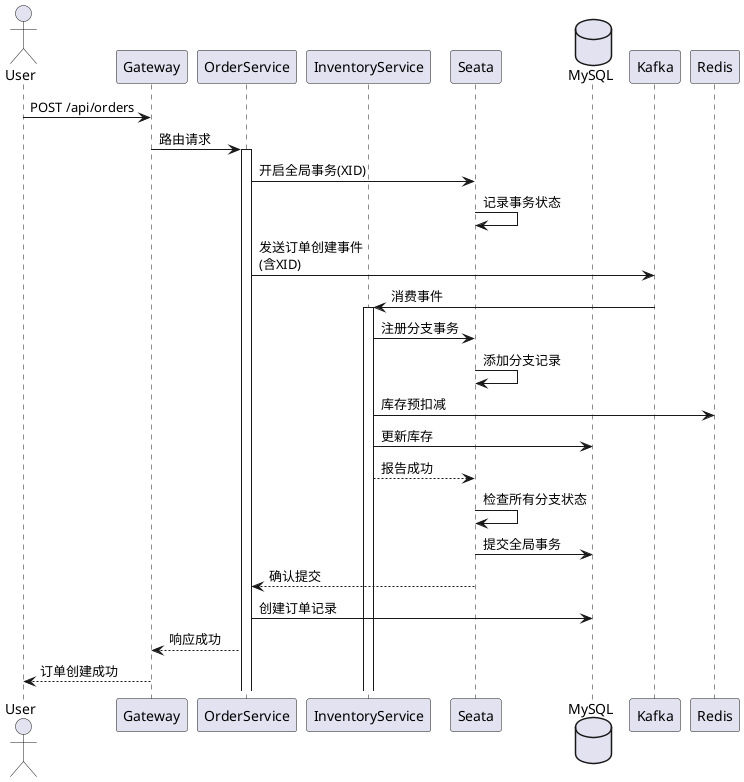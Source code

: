 @startuml
actor User as user
participant Gateway
participant OrderService
participant InventoryService
participant Seata
database MySQL

user -> Gateway : POST /api/orders
Gateway -> OrderService : 路由请求
activate OrderService

OrderService -> Seata : 开启全局事务(XID)
Seata -> Seata : 记录事务状态

OrderService -> Kafka : 发送订单创建事件\n(含XID)
Kafka -> InventoryService : 消费事件
activate InventoryService

InventoryService -> Seata : 注册分支事务
Seata -> Seata : 添加分支记录

InventoryService -> Redis : 库存预扣减
InventoryService -> MySQL : 更新库存
InventoryService --> Seata : 报告成功

Seata -> Seata : 检查所有分支状态
Seata -> MySQL : 提交全局事务
Seata --> OrderService : 确认提交
OrderService -> MySQL : 创建订单记录
OrderService --> Gateway : 响应成功
Gateway --> user : 订单创建成功
@enduml